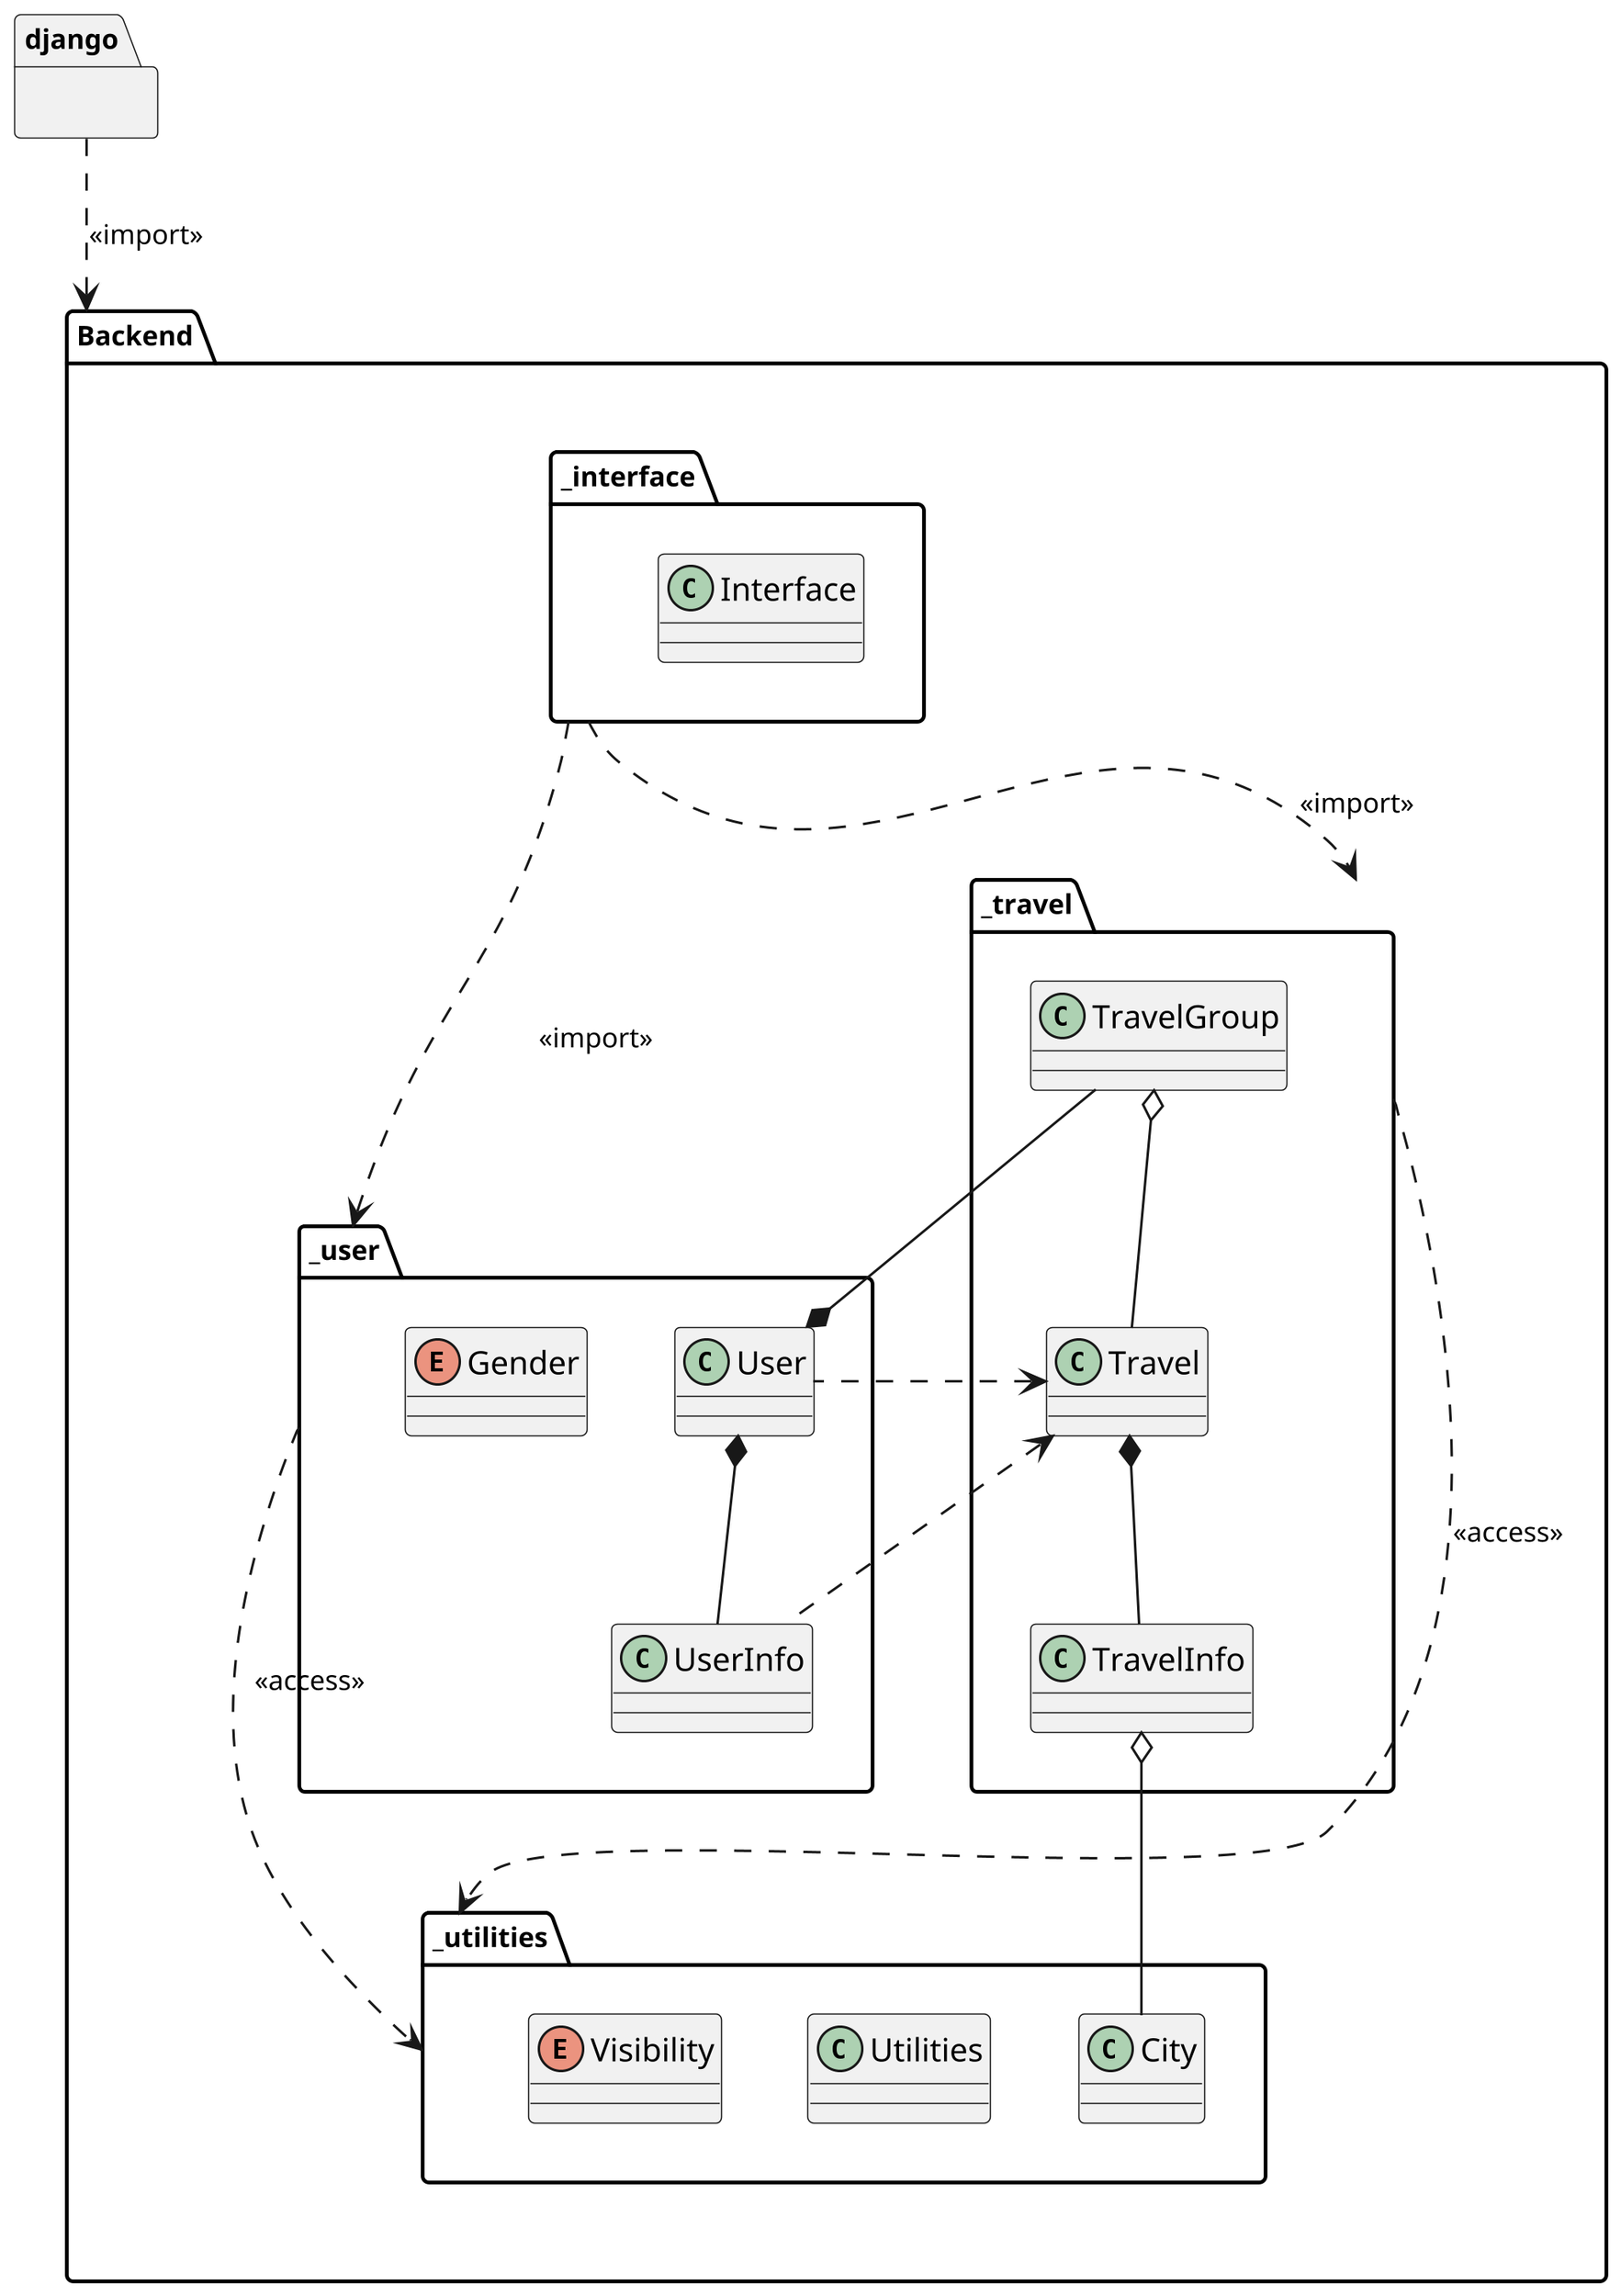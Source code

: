 @startuml PackageDiagram.backend
skinparam classAttributeIconSize 0
skinparam Dpi 300
skinparam DefaultFontName Menlo
skinparam DefaultFontSize 11
skinparam DefaultFontStyle bold
skinparam ClassFontSize 13

package Backend{
    package _utilities{
        'method gps_to_location()
        class City
        class Utilities
        enum Visibility
    }
    package _interface{
        class Interface
    }

    package _travel{
        class Travel
        class TravelGroup
        class TravelInfo
    }

    package _user{
        class User
        class UserInfo
        enum Gender
    }
}

package django{
}

django..>Backend: <<import>>
User  *--  UserInfo
User  *--  TravelGroup
TravelGroup  o--  Travel
Travel  *--  TravelInfo
Travel  <..  User
Travel  <..  UserInfo
TravelInfo  o--  City

_travel..>_utilities: <<access>>
_user..>_utilities: <<access>>
_interface..>_travel: <<import>>
_interface..>_user: <<import>>
@enduml